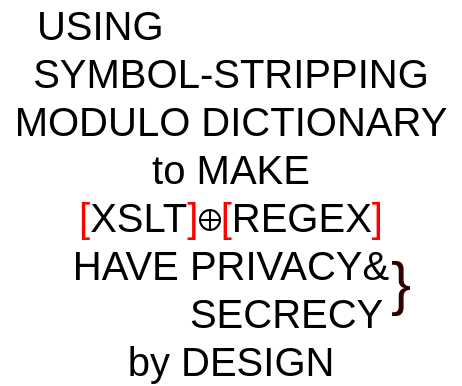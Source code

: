 <mxfile version="17.4.5" type="github">
  <diagram id="_BsU8lWtzmRYa4Sor_J1" name="Page-1">
    <mxGraphModel dx="328" dy="328" grid="1" gridSize="10" guides="1" tooltips="1" connect="1" arrows="1" fold="1" page="1" pageScale="1" pageWidth="850" pageHeight="1100" math="0" shadow="0">
      <root>
        <mxCell id="0" />
        <mxCell id="1" parent="0" />
        <mxCell id="MFTsC3C2cN4BI56h_8Vh-1" value="&lt;div style=&quot;text-align: left&quot;&gt;&lt;span style=&quot;font-size: 20px&quot;&gt;&amp;nbsp; USING&lt;/span&gt;&lt;/div&gt;&lt;font style=&quot;font-size: 20px&quot;&gt;SYMBOL-STRIPPING&lt;br&gt;MODULO DICTIONARY&lt;br&gt;to MAKE&lt;br&gt;&lt;font color=&quot;#ff0000&quot;&gt;[&lt;/font&gt;XSLT&lt;font color=&quot;#ff0000&quot;&gt;]&amp;nbsp;&lt;/font&gt; &lt;font color=&quot;#ff0000&quot;&gt;[&lt;/font&gt;REGEX&lt;font color=&quot;#ff0000&quot;&gt;]&lt;/font&gt;&lt;br&gt;HAVE PRIVACY&amp;amp;&lt;br&gt;&amp;nbsp; &amp;nbsp; &amp;nbsp; &amp;nbsp; &amp;nbsp; SECRECY&lt;br&gt;by DESIGN&lt;/font&gt;" style="text;html=1;align=center;verticalAlign=middle;resizable=0;points=[];autosize=1;strokeColor=none;fillColor=none;" vertex="1" parent="1">
          <mxGeometry x="140" y="140" width="230" height="140" as="geometry" />
        </mxCell>
        <mxCell id="MFTsC3C2cN4BI56h_8Vh-3" value="" style="shape=orEllipse;perimeter=ellipsePerimeter;whiteSpace=wrap;html=1;backgroundOutline=1;fontSize=20;fontColor=#FF0000;fillColor=none;" vertex="1" parent="1">
          <mxGeometry x="240" y="219" width="10" height="10" as="geometry" />
        </mxCell>
        <mxCell id="MFTsC3C2cN4BI56h_8Vh-4" value="&lt;font color=&quot;#330000&quot; style=&quot;font-size: 30px&quot;&gt;}&lt;/font&gt;" style="text;html=1;align=center;verticalAlign=middle;resizable=0;points=[];autosize=1;strokeColor=none;fillColor=none;fontSize=20;fontColor=#FF0000;" vertex="1" parent="1">
          <mxGeometry x="325" y="240" width="30" height="30" as="geometry" />
        </mxCell>
      </root>
    </mxGraphModel>
  </diagram>
</mxfile>
